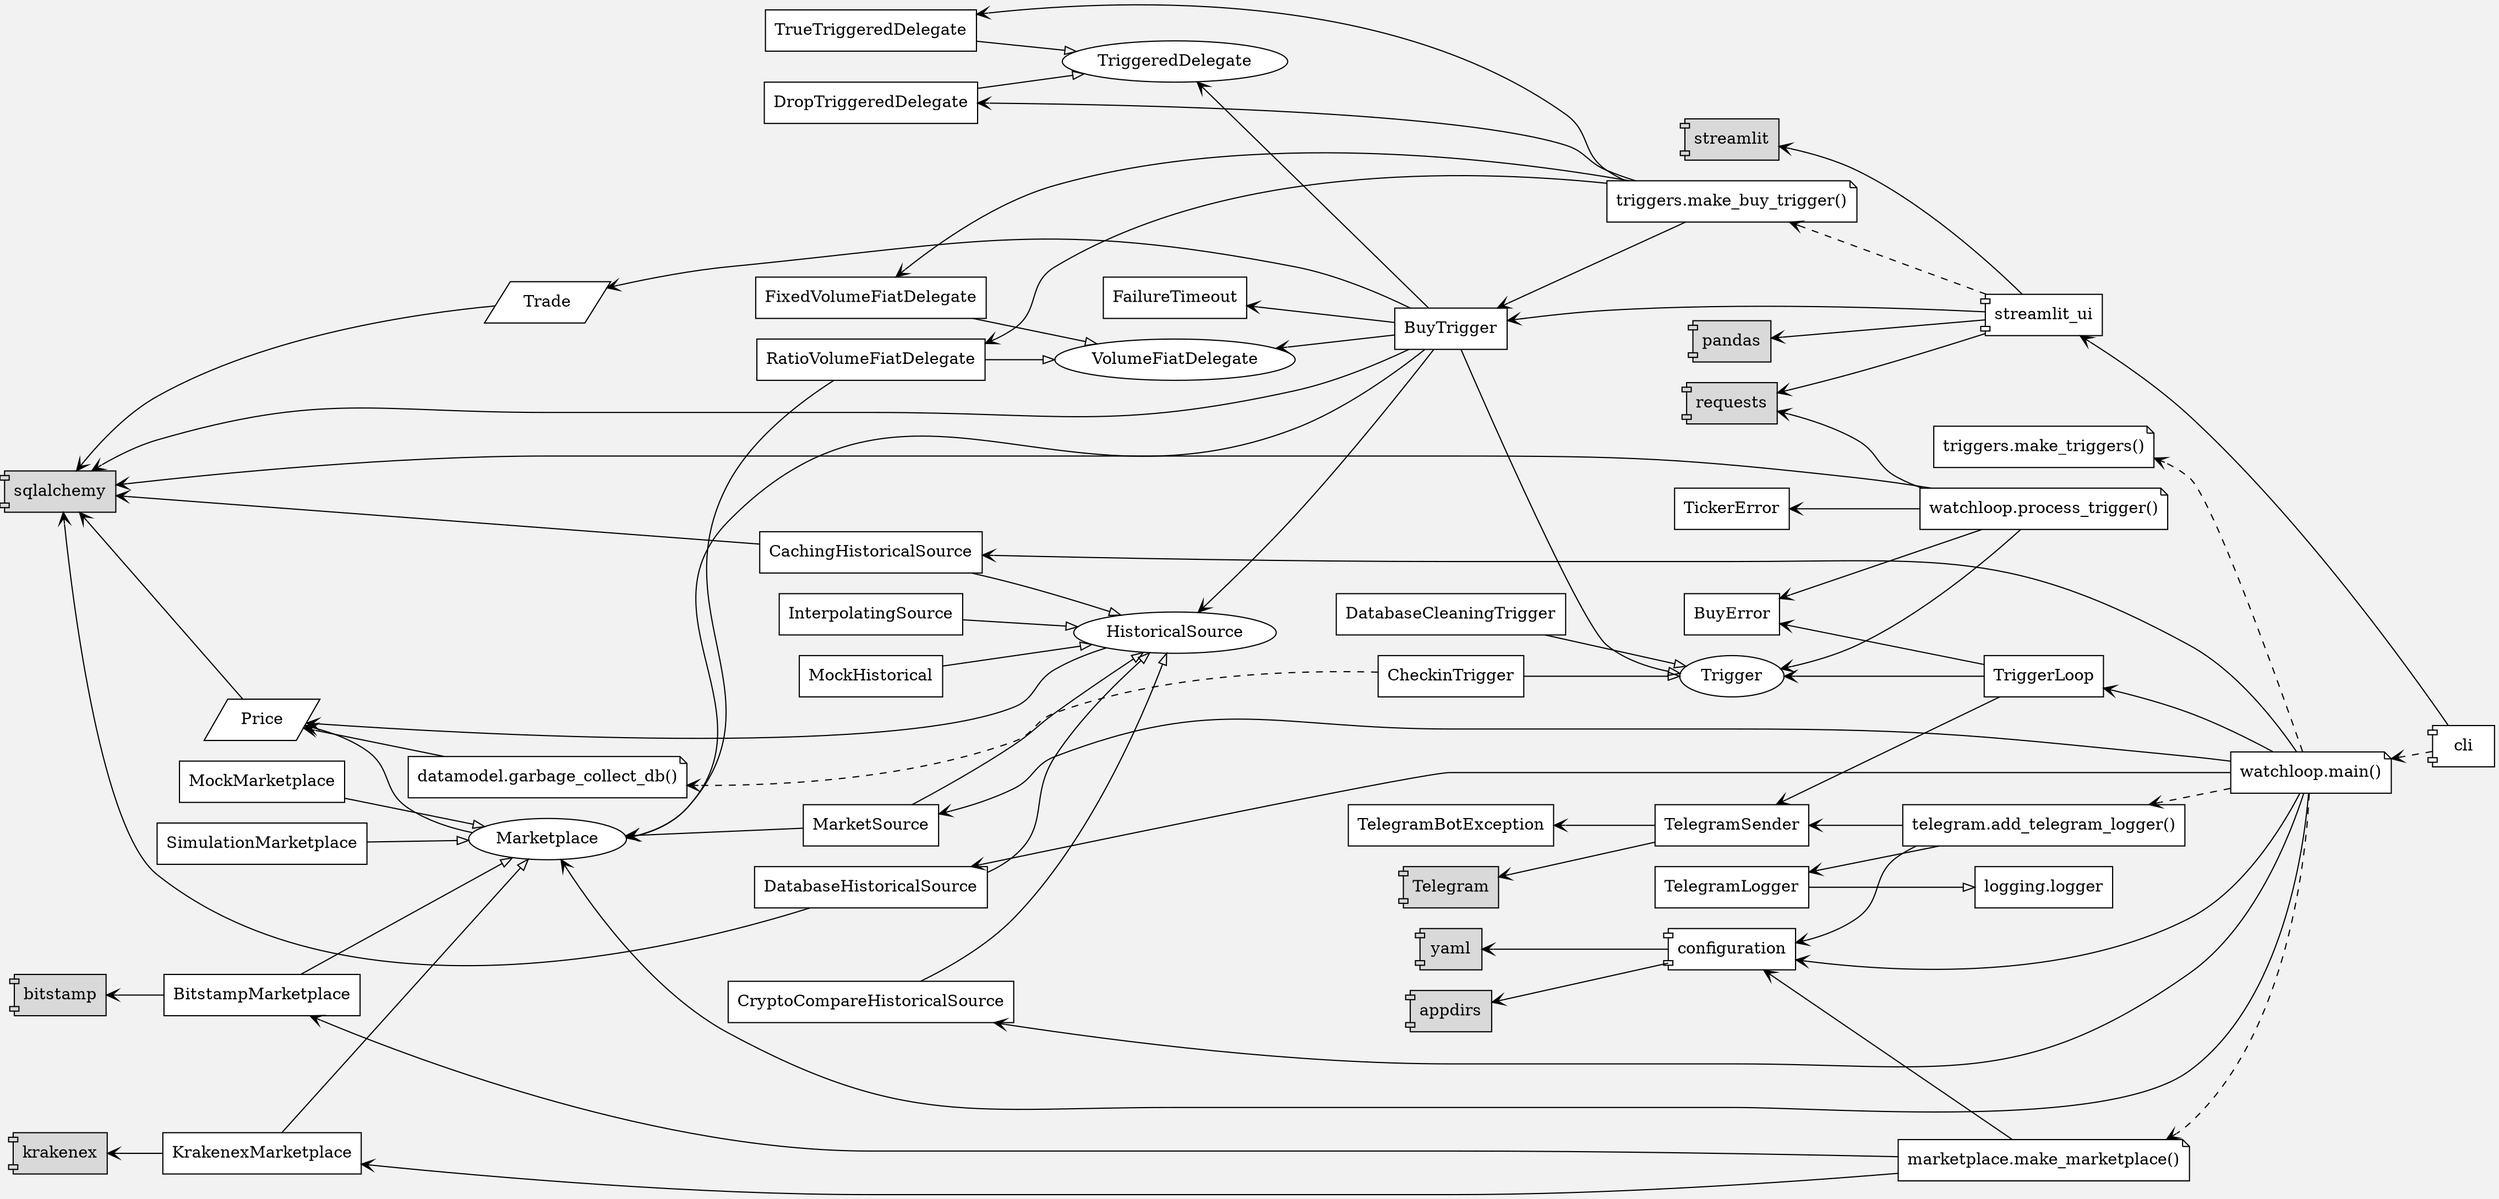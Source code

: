 digraph {

bgcolor = gray95
rankdir = RL
overlap = false

node [style=filled, fillcolor=white, shape=box]

{
node [shape=parallelogram]

"Price"
"Trade"

}

{
node [shape=box]

"BitstampMarketplace"
"KrakenexMarketplace"
"TelegramBotException"
"TelegramSender"
"FailureTimeout"
"TriggerLoop"
"BuyError"

}

{
node [shape=ellipse]

"HistoricalSource"
"Marketplace"
"TriggeredDelegate"
"VolumeFiatDelegate"
"Trigger"

}

{
node [shape=component]

"streamlit_ui"
"configuration"
"cli"

}

{
node [shape=component, style=filled, fillcolor=gray85]

"bitstamp"
"krakenex"
"sqlalchemy"
"Telegram"
"requests"
"appdirs"
"streamlit"
"pandas"
"yaml"

}

{
node [shape=note]

"watchloop.process_trigger()"
"watchloop.main()"
"marketplace.make_marketplace()"
"triggers.make_triggers()"
"datamodel.garbage_collect_db()"
"triggers.make_buy_trigger()"

}

{
edge [arrowhead=vee]

"BitstampMarketplace" -> "bitstamp"
"CachingHistoricalSource" -> "sqlalchemy"
"DatabaseHistoricalSource" -> "sqlalchemy"
"KrakenexMarketplace" -> "krakenex"
"MarketSource" -> "Marketplace"
"Price" -> "sqlalchemy"
"Trade" -> "sqlalchemy"
"TelegramSender" -> "Telegram"
"RatioVolumeFiatDelegate" -> "Marketplace"
"TriggerLoop" -> "Trigger"
"TriggerLoop" -> "TelegramSender"
"TriggerLoop" -> "BuyError"
"watchloop.process_trigger()" -> "TickerError"
"watchloop.process_trigger()" -> "BuyError"
"watchloop.process_trigger()" -> "requests"
"watchloop.process_trigger()" -> "Trigger"
"watchloop.process_trigger()" -> "sqlalchemy"
"watchloop.main()" -> "Marketplace"
"watchloop.main()" -> "CryptoCompareHistoricalSource"
"watchloop.main()" -> "MarketSource"
"watchloop.main()" -> "CachingHistoricalSource"
"watchloop.main()" -> "DatabaseHistoricalSource"
"watchloop.main()" -> "TriggerLoop"
"TelegramSender" -> "TelegramBotException"
"datamodel.garbage_collect_db()" -> "Price"
"HistoricalSource" -> "Price"
"Marketplace" -> "Price"
"BuyTrigger" -> "Trade"
"BuyTrigger" -> "FailureTimeout"
"configuration" -> "appdirs"
"configuration" -> "yaml"
"watchloop.main()" -> "configuration"
"telegram.add_telegram_logger()" -> "configuration"
"marketplace.make_marketplace()" -> "BitstampMarketplace"
"marketplace.make_marketplace()" -> "KrakenexMarketplace"
"marketplace.make_marketplace()" -> "configuration"
"telegram.add_telegram_logger()" -> "TelegramLogger"
"telegram.add_telegram_logger()" -> "TelegramSender"
"streamlit_ui" -> "streamlit"
"streamlit_ui" -> "requests"
"streamlit_ui" -> "pandas"
"streamlit_ui" -> "BuyTrigger"
"triggers.make_buy_trigger()" -> "DropTriggeredDelegate"
"triggers.make_buy_trigger()" -> "TrueTriggeredDelegate"
"triggers.make_buy_trigger()" -> "FixedVolumeFiatDelegate"
"triggers.make_buy_trigger()" -> "RatioVolumeFiatDelegate"
"triggers.make_buy_trigger()" -> "BuyTrigger"
"BuyTrigger" -> "VolumeFiatDelegate"
"BuyTrigger" -> "TriggeredDelegate"
"BuyTrigger" -> "sqlalchemy"
"BuyTrigger" -> "HistoricalSource"
"BuyTrigger" -> "Marketplace"
"cli" -> "streamlit_ui"

}



{
edge [arrowhead=vee, style=dashed]

"CheckinTrigger" -> "datamodel.garbage_collect_db()"
"watchloop.main()" -> "marketplace.make_marketplace()"
"watchloop.main()" -> "triggers.make_triggers()"
"watchloop.main()" -> "telegram.add_telegram_logger()"
"streamlit_ui" -> "triggers.make_buy_trigger()"
"cli" -> "watchloop.main()"

}

{
edge [arrowtail=onormal, dir=back]

"HistoricalSource" -> "CachingHistoricalSource"
"HistoricalSource" -> "CryptoCompareHistoricalSource"
"HistoricalSource" -> "DatabaseHistoricalSource"
"HistoricalSource" -> "MarketSource"
"Marketplace" -> "BitstampMarketplace"
"Marketplace" -> "KrakenexMarketplace"
"logging.logger" -> "TelegramLogger"
"TriggeredDelegate" -> "DropTriggeredDelegate"
"TriggeredDelegate" -> "TrueTriggeredDelegate"
"VolumeFiatDelegate" -> "FixedVolumeFiatDelegate"
"VolumeFiatDelegate" -> "RatioVolumeFiatDelegate"
"Trigger" -> "BuyTrigger"
"Trigger" -> "CheckinTrigger"
"Trigger" -> "DatabaseCleaningTrigger"
"HistoricalSource" -> "InterpolatingSource"
"Marketplace" -> "SimulationMarketplace"
"Marketplace" -> "MockMarketplace"
"HistoricalSource" -> "MockHistorical"

}

} 

